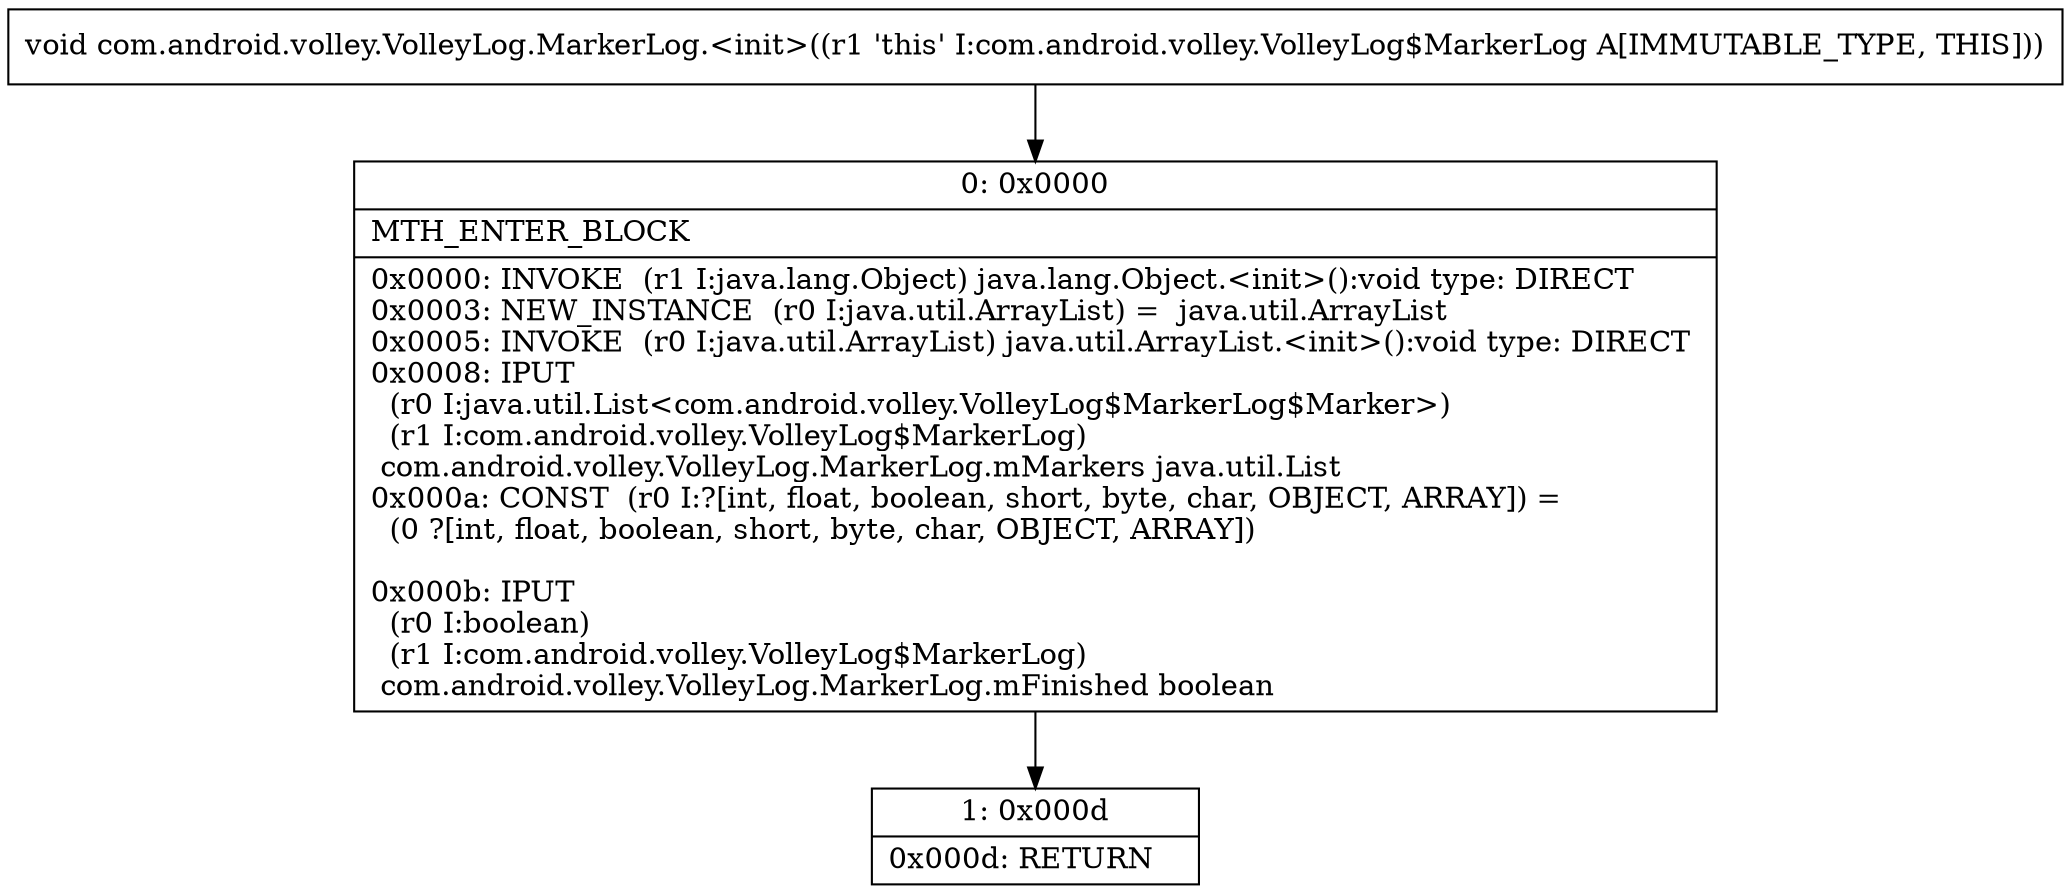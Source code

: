 digraph "CFG forcom.android.volley.VolleyLog.MarkerLog.\<init\>()V" {
Node_0 [shape=record,label="{0\:\ 0x0000|MTH_ENTER_BLOCK\l|0x0000: INVOKE  (r1 I:java.lang.Object) java.lang.Object.\<init\>():void type: DIRECT \l0x0003: NEW_INSTANCE  (r0 I:java.util.ArrayList) =  java.util.ArrayList \l0x0005: INVOKE  (r0 I:java.util.ArrayList) java.util.ArrayList.\<init\>():void type: DIRECT \l0x0008: IPUT  \l  (r0 I:java.util.List\<com.android.volley.VolleyLog$MarkerLog$Marker\>)\l  (r1 I:com.android.volley.VolleyLog$MarkerLog)\l com.android.volley.VolleyLog.MarkerLog.mMarkers java.util.List \l0x000a: CONST  (r0 I:?[int, float, boolean, short, byte, char, OBJECT, ARRAY]) = \l  (0 ?[int, float, boolean, short, byte, char, OBJECT, ARRAY])\l \l0x000b: IPUT  \l  (r0 I:boolean)\l  (r1 I:com.android.volley.VolleyLog$MarkerLog)\l com.android.volley.VolleyLog.MarkerLog.mFinished boolean \l}"];
Node_1 [shape=record,label="{1\:\ 0x000d|0x000d: RETURN   \l}"];
MethodNode[shape=record,label="{void com.android.volley.VolleyLog.MarkerLog.\<init\>((r1 'this' I:com.android.volley.VolleyLog$MarkerLog A[IMMUTABLE_TYPE, THIS])) }"];
MethodNode -> Node_0;
Node_0 -> Node_1;
}

